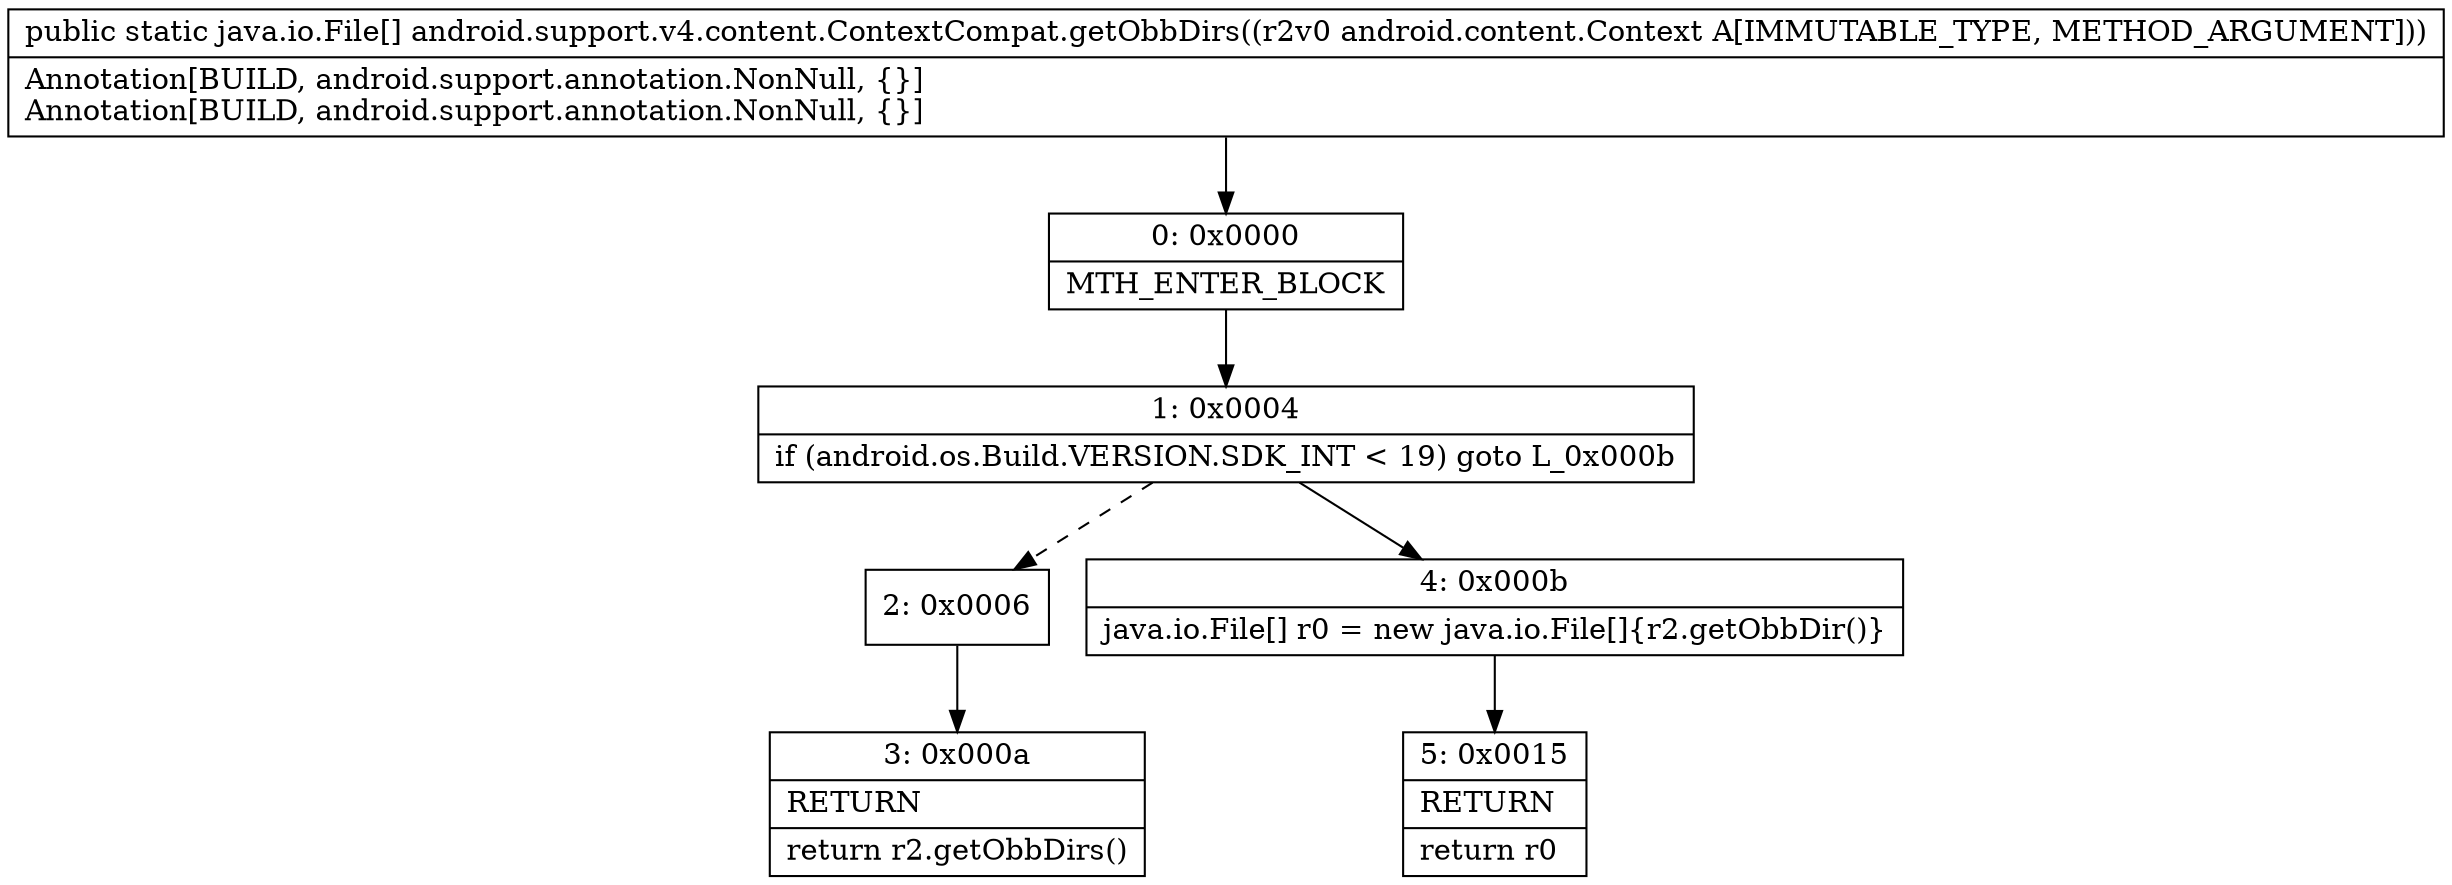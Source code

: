 digraph "CFG forandroid.support.v4.content.ContextCompat.getObbDirs(Landroid\/content\/Context;)[Ljava\/io\/File;" {
Node_0 [shape=record,label="{0\:\ 0x0000|MTH_ENTER_BLOCK\l}"];
Node_1 [shape=record,label="{1\:\ 0x0004|if (android.os.Build.VERSION.SDK_INT \< 19) goto L_0x000b\l}"];
Node_2 [shape=record,label="{2\:\ 0x0006}"];
Node_3 [shape=record,label="{3\:\ 0x000a|RETURN\l|return r2.getObbDirs()\l}"];
Node_4 [shape=record,label="{4\:\ 0x000b|java.io.File[] r0 = new java.io.File[]\{r2.getObbDir()\}\l}"];
Node_5 [shape=record,label="{5\:\ 0x0015|RETURN\l|return r0\l}"];
MethodNode[shape=record,label="{public static java.io.File[] android.support.v4.content.ContextCompat.getObbDirs((r2v0 android.content.Context A[IMMUTABLE_TYPE, METHOD_ARGUMENT]))  | Annotation[BUILD, android.support.annotation.NonNull, \{\}]\lAnnotation[BUILD, android.support.annotation.NonNull, \{\}]\l}"];
MethodNode -> Node_0;
Node_0 -> Node_1;
Node_1 -> Node_2[style=dashed];
Node_1 -> Node_4;
Node_2 -> Node_3;
Node_4 -> Node_5;
}

